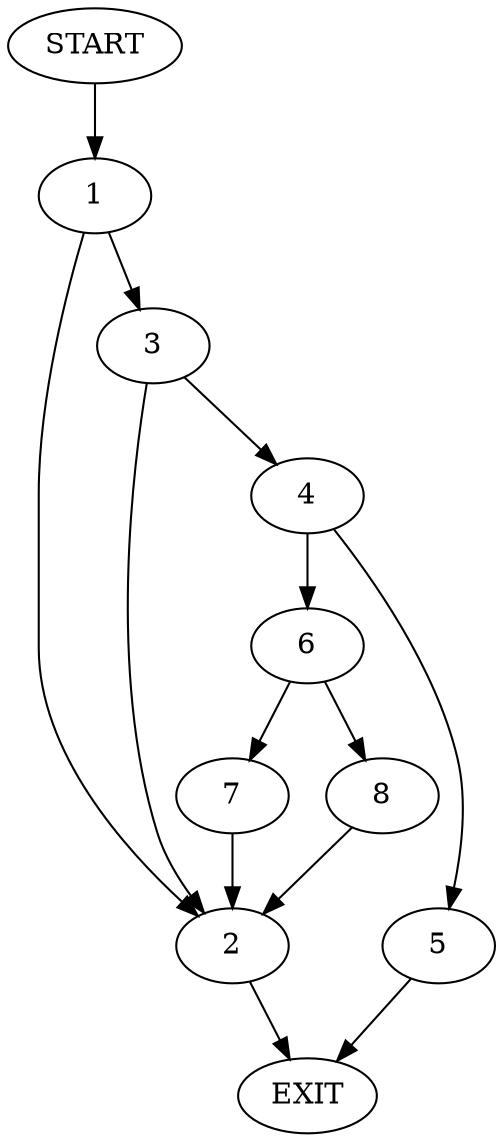 digraph {
0 [label="START"]
9 [label="EXIT"]
0 -> 1
1 -> 2
1 -> 3
3 -> 2
3 -> 4
2 -> 9
4 -> 5
4 -> 6
5 -> 9
6 -> 7
6 -> 8
7 -> 2
8 -> 2
}
